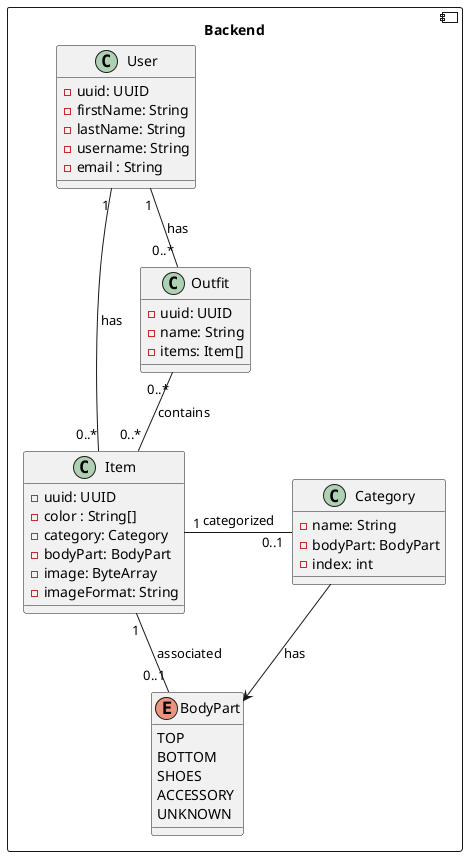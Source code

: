 @startuml

component Backend {

    class User {
        - uuid: UUID
        - firstName: String
        - lastName: String
        - username: String
        - email : String
    }

    class Outfit {
        - uuid: UUID
        - name: String
        - items: Item[]
    }

    class Item {
        - uuid: UUID
        - color : String[]
        - category: Category
        - bodyPart: BodyPart
        - image: ByteArray
        - imageFormat: String
    }

    class Category {
        - name: String
        - bodyPart: BodyPart
        - index: int
    }

    enum BodyPart {
        TOP
        BOTTOM
        SHOES
        ACCESSORY
        UNKNOWN
    }

    User "1" -down- "0..*" Outfit : has
    User "1" -down- "0..*" Item : has
    Outfit "0..*" -down- "0..*" Item : contains
    Item "1" -right- "0..1" Category : categorized
    Item "1" -right- "0..1" BodyPart : associated
    Category -down-> BodyPart : has
}

@enduml
